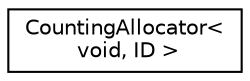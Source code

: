 digraph "Graphical Class Hierarchy"
{
  edge [fontname="Helvetica",fontsize="10",labelfontname="Helvetica",labelfontsize="10"];
  node [fontname="Helvetica",fontsize="10",shape=record];
  rankdir="LR";
  Node0 [label="CountingAllocator\<\l void, ID \>",height=0.2,width=0.4,color="black", fillcolor="white", style="filled",URL="$class_counting_allocator_3_01void_00_01_i_d_01_4.html"];
}
